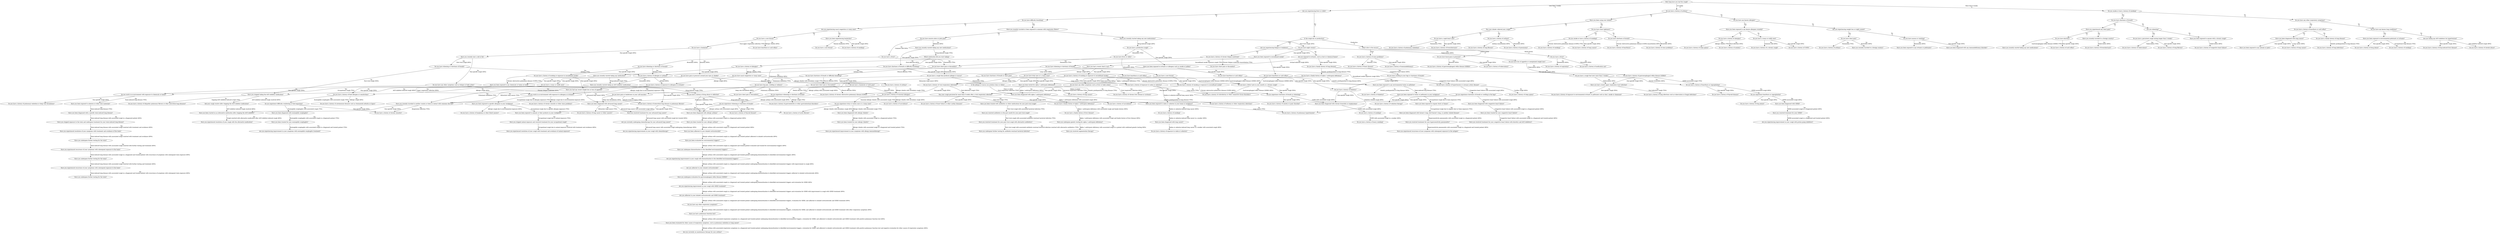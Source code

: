 strict digraph tree {
    Q1 [label="How long have you had the cough?"];
    Q2 [label="Are you experiencing fever or chills?"];
    Q3 [label="Do you have a history of asthma?"];
    Q4 [label="Do you smoke or have a history of smoking?"];
    Q5 [label="Do you have difficulty breathing?"];
    Q6 [label="Is the cough dry or productive?"];
    Q7 [label="Have you been using your inhaler?"];
    Q8 [label="Do you have any known allergies?"];
    Q9 [label="Do you have shortness of breath?"];
    Q10 [label="Do you have any other respiratory symptoms?"];
    Q11 [label="Have you recently traveled or been exposed to someone with respiratory illness?"];
    Q12 [label="Are you experiencing nasal congestion or runny nose?"];
    Q13 [label="Are you experiencing fatigue or weakness?"];
    Q14 [label="What color is the mucus?"];
    Q15 [label="Has your inhaler relieved your cough?"];
    Q16 [label="Do you have chest tightness?"];
    Q17 [label="Have you been exposed to any known allergens recently?"];
    Q18 [label="Are you experiencing weight loss or night sweats?"];
    Q19 [label="Have you experienced any chest pain?"];
    Q20 [label="Are you wheezing?"];
    Q21 [label="Do you have a history of heartburn or acid reflux?"];
    Q22 [label="Do you have any known lung conditions?"];
    Q23 [label="Do you have muscle aches or joint pain?"];
    Q24 [label="Have you recently started taking any new medications?"];
    Q25 [label="Do you have a sore throat?"];
    Q26 [label="Have you been experiencing headaches?"];
    Q27 [label="Do you have a history of chronic fatigue syndrome?"];
    Q28 [label="Are you exposed to irritants, such as dust or chemical fumes?"];
    Q29 [label="Do you have a history of sinus problems?"];
    Q30 [label="Do you have facial pain or pressure?"];
    Q31 [label="Do you have a fever?"];
    Q32 [label="Do you have a rapid heart rate?"];
    Q33 [label="Do you have a history of asthma?"];
    Q34 [label="Do you smoke or have a history of smoking?"];
    Q35 [label="Do you have shortness of breath?"];
    Q36 [label="Do you have a history of allergies?"];
    Q37 [label="Do you have a runny or stuffy nose?"];
    Q38 [label="Do you have chest pain?"];
    Q39 [label="Do you have nausea or vomiting?"];
    Q40 [label="Do you have diarrhea?"];
    Q41 [label="Have you recently traveled to a foreign country?"];
    Q42 [label="Do you have a persistent cough lasting longer than 3 weeks?"];
    Q43 [label="Have you been exposed to anyone with a chronic cough?"];
    Q44 [label="Have you been diagnosed with lung cancer?"];
    Q45 [label="Do you have a family history of lung disease?"];
    Q46 [label="Have you been exposed to environmental pollutants or irritants?"];
    Q47 [label="Are you taking any ACE inhibitors for hypertension?"];
    Q48 [label="Have you recently started taking any new medications?"];
    Q49 [label="Do you have a fever?"];
    Q50 [label="Do you have a productive cough?"];
    Q51 [label="Do you have night sweats?"];
    Q52 [label="Do you have a headache?"];
    Q53 [label="Do you have heartburn or acid reflux?"];
    Q54 [label="Do you have a sore throat?"];
    Q55 [label="Do you have a history of smoking?"];
    Q56 [label="Do you have chest pain or discomfort?"];
    Q57 [label="Do you have a history of allergies?"];
    Q58 [label="Have you had a recent chest x-ray?"];
    Q59 [label="Do you have a family history of lung disease?"];
    Q60 [label="Do you have a history of heart disease?"];
    Q61 [label="Do you have a history of immunodeficiency?"];
    Q62 [label="Do you have a history of gastroesophageal reflux disease (GERD)?"];
    Q63 [label="Do you have a history of tuberculosis?"];
    Q64 [label="Do you have a history of aspiration?"];
    Q65 [label="Do you have a history of medication use?"];
    Q66 [label="Do you have a history of pulmonary embolism?"];
    Q67 [label="Do you have a history of bronchiectasis?"];
    Q68 [label="Do you have a history of lung fibrosis?"];
    Q69 [label="Do you have a history of pneumonia?"];
    Q70 [label="Do you have a history of smoking?"];
    Q71 [label="Do you have a history of lung cancer?"];
    Q72 [label="Do you have a history of heartburn?"];
    Q73 [label="Do you have a history of sinus problems?"];
    Q74 [label="Do you have a history of sleep apnea?"];
    Q75 [label="Do you have a history of anxiety?"];
    Q76 [label="Do you have a history of a chronic cough?"];
    Q77 [label="Do you have a history of COPD?"];
    Q78 [label="Do you have a history of asthma?"];
    Q79 [label="Have you recently traveled to a foreign country?"];
    Q80 [label="Have you been exposed to any irritants or pollutants?"];
    Q81 [label="Have you been diagnosed with any immunodeficiency disorder?"];
    Q82 [label="Have you recently started taking any new medications?"];
    Q83 [label="Do you have a history of acid reflux?"];
    Q84 [label="Do you have a history of bronchiectasis?"];
    Q86 [label="Do you have a history of tuberculosis?"];
    Q87 [label="Do you have a history of lung fibrosis?"];
    Q88 [label="Do you have a history of congestive heart failure?"];
    Q90 [label="Do you have a history of lung cancer?"];
    Q91 [label="Have you been exposed to any animals or pets?"];
    Q92 [label="Do you have a history of lung infections?"];
    Q94 [label="Do you have a history of smoking?"];
    Q95 [label="Do you have a history of drug abuse?"];
    Q96 [label="Do you have a history of alcohol abuse?"];
    Q97 [label="Do you have a history of drug-induced liver disease?"];
    Q106 [label="Which medication did you start taking?"];
    Q107 [label="Do you have shortness of breath or difficulty breathing?"];
    Q108 [label="Do you have chest pain or discomfort?"];
    Q109 [label="Do you have wheezing or shortness of breath?"];
    Q110 [label="Do you have fever or chills?"];
    Q111 [label="Have you been exposed to irritants or allergens such as smoke or pollen?"];
    Q112 [label="Do you have loss of appetite or unexplained weight loss?"];
    Q113 [label="Have you been exposed to secondhand smoke?"];
    Q114 [label="Do you have pain or pressure around your eyes or cheeks?"];
    Q115 [label="Have you recently had a cold or flu?"];
    P116 [label="Do you have leg pain, swelling or redness?"];
    P117 [label="Do you have heartburn or acid reflux?"];
    P118 [label="Do you have shortness of breath or difficulty breathing?"];
    P119 [label="Do you have a cough that produces phlegm or mucus?"];
    P120 [label="Do you have a history of allergies or asthma?"];
    P121 [label="Do you have a history of smoking or exposure to secondhand smoke?"];
    P122 [label="Do you have a sore throat?"];
    P123 [label="Do you have itchy eyes or a runny nose?"];
    P124 [label="Do you have heartburn or acid reflux?"];
    P125 [label="Do you have a cough that lasts more than 3 weeks?"];
    P126 [label="Do you have wheezing or shortness of breath?"];
    P127 [label="Do you have heartburn or acid reflux?"];
    P128 [label="Do you have a headache or tooth pain?"];
    P129 [label="Do you have a runny or stuffy nose?"];
    P130 [label="Do you have wheezing or shortness of breath?"];
    P131 [label="Do you have any other symptoms such as fatigue or body aches?"];
    P132 [label="Do you have pain or tenderness in your calf muscles?"];
    P133 [label="Do you have chest pain or discomfort?"];
    P134 [label="Do you have a bitter taste in your mouth or a chronic cough?"];
    P135 [label="Do you have any other symptoms such as fever or body aches?"];
    P136 [label="Do you have chest pain or discomfort?"];
    P137 [label="Is the phlegm or mucus you produce clear or white?"];
    P138 [label="Do you have a history of asthma?"];
    P139 [label="Do you have a history of exposure to allergens or irritants?"];
    P140 [label="Have you recently started taking an ACE inhibitor medication?"];
    P141 [label="Have you been exposed to any chemicals or toxins at work?"];
    P142 [label="Have you had any recent weight loss or loss of appetite?"];
    P143 [label="Do you have a history of exposure to radon or asbestos?"];
    P144 [label="Do you have a history of smoking or exposure to secondhand smoke?"];
    P145 [label="Do you have a history of viral respiratory infections?"];
    P146 [label="Have you been tested for alpha-1 antitrypsin deficiency?"];
    P147 [label="Have you been exposed to any environmental toxins or pollution?"];
    P148 [label="Do you have a history of heartburn or regurgitation?"];
    P149 [label="Have you had a recent upper respiratory tract infection?"];
    P150 [label="Do you have a history of hypertension or coronary artery disease?"];
    P151 [label="Do you have a history of diabetes?"];
    P152 [label="Do you experience wheezing or shortness of breath?"];
    P153 [label="Do you have a history of seasonal allergies?"];
    P154 [label="Do you work in an environment with exposure to allergens or irritants?"];
    P155 [label="Do you have a history of food allergies or sensitivities?"];
    P156 [label="Have you stopped taking the ACE inhibitor medication?"];
    P157 [label="Do you have a history of drug abuse or addiction?"];
    P158 [label="Do you work in an environment with exposure to chemicals or toxins?"];
    P159 [label="Do you have a history of interstitial lung disease or pulmonary fibrosis?"];
    P160 [label="Have you been diagnosed with advanced lung cancer?"];
    P161 [label="Have you recently traveled to another country or been in contact with someone who has?"];
    P162 [label="Have you been exposed to radon or asbestos in your home or workplace?"];
    P163 [label="Do you have a history of scleroderma or other connective tissue disorders?"];
    P164 [label="Do you experience shortness of breath or wheezing?"];
    P165 [label="Do you have a history of chronic liver disease or cirrhosis?"];
    P166 [label="Has your cough persisted for more than 8 weeks after a viral respiratory infection?"];
    P167 [label="Do you have a history of chronic obstructive pulmonary disease (COPD)?"];
    P168 [label="Have you been diagnosed with alpha-1 antitrypsin deficiency?"];
    P169 [label="Do you have a history of lung cancer?"];
    P170 [label="Have you been exposed to toxins or pollutants in your workplace?"];
    P171 [label="Do you have a history of diabetes?"];
    P172 [label="Do you experience heartburn or regurgitation?"];
    P173 [label="Do you have a history of thyroid disease?"];
    P174 [label="Do you have a history of lung infections such as tuberculosis or fungal infections?"];
    P175 [label="Do you have a history of exposure to environmental irritants or pollutants such as dust, smoke or chemicals?"];
    P176 [label="Do you experience shortness of breath or swelling in the legs?"];
    P177 [label="Do you have a history of sleep apnea?"];
    P178 [label="Do you experience wheezing or shortness of breath?"];
    P179 [label="Do you have a history of gastroenteritis or other gastrointestinal disorders?"];
    P180 [label="Do you experience itchy or watery eyes or a runny nose?"];
    P181 [label="Do you have a history of sarcoidosis?"];
    P182 [label="Have you been exposed to specific allergens in your workplace?"];
    P183 [label="Do you have a history of chronic sinusitis or other sinus problems?"];
    P184 [label="Do you experience difficulty swallowing or food impaction?"];
    P185 [label="Do you have a history of autoimmune diseases such as rheumatoid arthritis or lupus?"];
    P186 [label="Did your cough resolve after stopping the ACE inhibitor medication?"];
    P187 [label="Do you have a history of idiopathic pulmonary fibrosis or other interstitial lung diseases?"];
    P188 [label="Have you been exposed to asbestos or other toxic materials?"];
    P189 [label="Do you have a history of pulmonary embolism or deep vein thrombosis?"];
    P190 [label="Have you received treatment for your advanced lung cancer?"];
    P191 [label="Do you have a history of lung cancer or other cancers?"];
    P192 [label="Do you have a history of smoking?"];
    P193 [label="Do you have a history of pulmonary hypertension?"];
    P194 [label="Have you been diagnosed with chronic bronchitis or emphysema?"];
    P195 [label="Do you have a history of anxiety or panic disorder?"];
    P196 [label="Have you been treated with antibiotics or other medications for your post-viral cough?"];
    P197 [label="Do you have a history of heart failure or other cardiac diseases?"];
    P198 [label="Do you have a family history of alpha-1 antitrypsin deficiency?"];
    P199 [label="Do you have a history of influenza or other respiratory infections?"];
    P200 [label="Have you been exposed to organic dusts or fumes?"];
    P201 [label="Do you have a history of radiation therapy?"];
    P202 [label="Have you been diagnosed with GERD?"];
    P203 [label="Do you have a history of drug abuse?"];
    P204 [label="Have you been diagnosed with congestive heart failure?"];
    P205 [label="Do you have a history of sarcoidosis?"];
    P206 [label="Have you been diagnosed with allergic asthma?"];
    P207 [label="Do you have a history of thyroid disease?"];
    P208 [label="Have you been diagnosed with allergic rhinitis?"];
    P209 [label="Do you have a history of cystic fibrosis?"];
    P210 [label="Have you been exposed to animals or their products in your workplace?"];
    P211 [label="Do you have a history of lymphoma or other blood cancers?"];
    P212 [label="Have you been diagnosed with eosinophilic esophagitis?"];
    P213 [label="Do you have a history of chronic sinusitis?"];
    P214 [label="Have you been started on an alternative medication after stopping the ACE inhibitor?"];
    Q130 [label="Do you have nasal congestion or runny nose?"];
    Q131 [label="Have you recently started taking any medication?"];
    Q132 [label="Do you have shortness of breath or chest pain?"];
    Q133 [label="Do you have a history of smoking or exposure to secondhand smoke?"];
    Q134 [label="Do you have a family history of alpha-1 antitrypsin deficiency?"];
    Q135 [label="Do you have a history of gastroesophageal reflux disease (GERD)?"];
    Q136 [label="Do you have swelling in your legs or shortness of breath?"];
    P216 [label="Have you been diagnosed with a specific toxin-induced lung disease?"];
    P218 [label="Are you currently undergoing chemotherapy for your advanced lung cancer?"];
    P220 [label="Have you been diagnosed with lung cancer?"];
    P222 [label="Do you have a history of smoking?"];
    P224 [label="Have you received antibiotics in the past month for your post-viral cough?"];
    P226 [label="Do you have a family history of liver disease?"];
    P228 [label="Have you been diagnosed with farmer's lung, bird fancier's lung, or another related disease?"];
    P230 [label="Have you received treatment for your GERD?"];
    P232 [label="Have you been treated for your congestive heart failure?"];
    P234 [label="Have you been treated for your allergic asthma?"];
    P236 [label="Have you been treated for your allergic rhinitis?"];
    P238 [label="Have you stopped animal exposure and received treatment for your occupational cough?"];
    P240 [label="Have you been treated for your eosinophilic esophagitis?"];
    P242 [label="Have you experienced resolution of your cough with the alternative medication?"];
    P244 [label="Have you stopped exposure to the toxin and undergone treatment for your toxin-induced lung disease?"];
    P246 [label="Are you experiencing improvement in your cough with chemotherapy?"];
    P248 [label="Do you have a history of exposure to radon or asbestos?"];
    P250 [label="Do you have a history of heavy smoking?"];
    P252 [label="Have you received treatment for your post-viral cough with alternative antibiotics?"];
    P254 [label="Have you undergone genetic testing for alpha-1 antitrypsin deficiency?"];
    P256 [label="Have you received treatment for your hypersensitivity pneumonitis?"];
    P258 [label="Are you experiencing improvement in your cough with proton pump inhibitors?"];
    P260 [label="Have you received treatment for your congestive heart failure with diuretics and ACE inhibitors?"];
    P262 [label="Have you been adherent to your inhaled corticosteroids?"];
    P264 [label="Have you experienced improvement in your symptoms with allergy immunotherapy?"];
    P266 [label="Have you experienced resolution of your cough with treatment and avoidance of animal exposure?"];
    P268 [label="Are you experiencing improvement in your symptoms with eosinophilic esophagitis treatment?"];
    P272 [label="Have you experienced resolution of your symptoms with treatment and avoidance of the toxin?"];
    P280 [label="Have you undergone further testing for antibiotic-resistant bacterial infection?"];
    P282 [label="Have you received augmentation therapy?"];
    P284 [label="Have you experienced recurrence of your symptoms with subsequent exposure to the antigen?"];
    P290 [label="Have you been evaluated for environmental triggers?"];
    P298 [label="Have you undergone further testing for the toxin?"];
    P306 [label="Have you undergone desensitization to the identified environmental triggers?"];
    P308 [label="Have you experienced recurrence of your symptoms with subsequent exposure to the toxin?"];
    P310 [label="Are you experiencing improvement in your cough with desensitization to the identified environmental triggers?"];
    P312 [label="Have you undergone further testing for the toxin?"];
    P314 [label="Are you adherent to your inhaled corticosteroids?"];
    P316 [label="Have you experienced recurrence of your symptoms with subsequent exposure to the toxin?"];
    P318 [label="Have you undergone evaluation for gastroesophageal reflux disease (GERD)?"];
    P322 [label="Are you experiencing improvement in your cough with GERD treatment?"];
    P324 [label="Are you adherent to your inhaled corticosteroids and GERD treatment?"];
    P320 [label="Have you undergone further testing for the toxin?"];
    P326 [label="Do you have any other respiratory symptoms?"];
    P330 [label="Have you had a pulmonary function test?"];
    P331 [label="Have you been evaluated for other causes of respiratory symptoms, such as pulmonary embolism or lung cancer?"];
    P332 [label="Are you currently on maintenance therapy for your asthma?"];
    Q1 -> Q2 [label="Less than 3 weeks\n ()"];
    Q1 -> Q3 [label="3-8 weeks\n ()"];
    Q1 -> Q4 [label="More than 8 weeks\n ()"];
    Q2 -> Q5 [label="Yes\n ()"];
    Q2 -> Q6 [label="No\n ()"];
    Q3 -> Q7 [label="Yes\n ()"];
    Q3 -> Q8 [label="No\n ()"];
    Q4 -> Q9 [label="Yes\n ()"];
    Q4 -> Q10 [label="No\n ()"];
    Q5 -> Q11 [label="Yes\n ()"];
    Q5 -> Q12 [label="No\n ()"];
    Q6 -> Q13 [label="Dry\n ()"];
    Q6 -> Q14 [label="Productive\n ()"];
    Q7 -> Q15 [label="Yes\n ()"];
    Q7 -> Q16 [label="No\n ()"];
    Q8 -> Q17 [label="Yes\n ()"];
    Q8 -> Q18 [label="No\n ()"];
    Q9 -> Q19 [label="Yes\n ()"];
    Q9 -> Q20 [label="No\n ()"];
    Q10 -> Q21 [label="Yes\n ()"];
    Q10 -> Q22 [label="No\n ()"];
    Q11 -> Q23 [label="Yes\n ()"];
    Q11 -> Q24 [label="No\n ()"];
    Q12 -> Q25 [label="Yes\n ()"];
    Q12 -> Q26 [label="No\n ()"];
    Q13 -> Q27 [label="Yes\n ()"];
    Q13 -> Q28 [label="No\n ()"];
    Q14 -> Q29 [label="Clear\n ()"];
    Q14 -> Q30 [label="Yellow-green\n ()"];
    Q14 -> Q31 [label="Rusty-brown\n ()"];
    Q15 -> Q32 [label="Yes\n ()"];
    Q15 -> Q33 [label="No\n ()"];
    Q16 -> Q34 [label="Yes\n ()"];
    Q16 -> Q35 [label="No\n ()"];
    Q17 -> Q36 [label="Yes\n ()"];
    Q17 -> Q37 [label="No\n ()"];
    Q18 -> Q38 [label="Yes\n ()"];
    Q18 -> Q39 [label="No\n ()"];
    Q19 -> Q40 [label="Yes\n ()"];
    Q19 -> Q41 [label="No\n ()"];
    Q20 -> Q42 [label="Yes\n ()"];
    Q20 -> Q43 [label="No\n ()"];
    Q21 -> Q44 [label="Yes\n ()"];
    Q21 -> Q45 [label="No\n ()"];
    Q22 -> Q46 [label="Yes\n ()"];
    Q22 -> Q47 [label="No\n ()"];
    Q23 -> Q48 [label="Yes\nInfluenza (60%)"];
    Q23 -> Q49 [label="No\nCommon cold (50%)"];
    Q24 -> Q50 [label="Yes\nDrug-induced cough (40%)"];
    Q24 -> Q51 [label="No\nPost-viral cough (45%)"];
    Q25 -> Q52 [label="Yes\nViral upper respiratory infection (70%)"];
    Q25 -> Q53 [label="No\nAllergic rhinitis (65%)"];
    Q26 -> Q54 [label="Yes\nTension headache (55%)"];
    Q26 -> Q55 [label="No\nNon-specific cough (50%)"];
    Q27 -> Q56 [label="Yes\nChronic fatigue syndrome exacerbation (75%)"];
    Q27 -> Q57 [label="No\nViral infection (60%)"];
    Q28 -> Q58 [label="Yes\nIrritant-induced cough (80%)"];
    Q28 -> Q59 [label="No\nNon-specific cough (50%)"];
    Q29 -> Q60 [label="Yes\nSinusitis (75%)"];
    Q29 -> Q61 [label="No\nNon-specific cough (50%)"];
    Q30 -> Q62 [label="Yes\nSinusitis (85%)"];
    Q30 -> Q63 [label="No\nNon-specific cough (50%)"];
    Q31 -> Q64 [label="Yes\nPneumonia (60%)"];
    Q31 -> Q65 [label="No\nBronchitis (50%)"];
    Q32 -> Q66 [label="Yes\nPneumonia (70%)"];
    Q32 -> Q67 [label="No\nNon-specific cough (50%)"];
    Q33 -> Q68 [label="Yes\nAsthma exacerbation (80%)"];
    Q33 -> Q69 [label="No\nBronchitis (60%)"];
    Q34 -> Q70 [label="Yes\nChronic obstructive pulmonary disease (COPD) (75%)"];
    Q34 -> Q71 [label="No\nNon-specific cough (50%)"];
    Q35 -> Q72 [label="Yes\nChronic obstructive pulmonary disease (COPD) exacerbation (80%)"];
    Q35 -> Q73 [label="No\nBronchitis (60%)"];
    Q36 -> Q74 [label="Yes\nAllergic rhinitis (70%)"];
    Q36 -> Q75 [label="No\nViral infection (55%)"];
    Q37 -> Q76 [label="Yes\nCommon cold (65%)"];
    Q37 -> Q77 [label="No\nNon-specific cough (50%)"];
    Q38 -> Q78 [label="Yes\nPneumonia (75%)"];
    Q38 -> Q79 [label="No\nBronchitis (60%)"];
    Q39 -> Q80 [label="Yes\nPneumonia (60%)"];
    Q39 -> Q81 [label="No\nNon-specific cough (50%)"];
    Q40 -> Q82 [label="Yes\nGastroesophageal reflux disease (GERD) (70%)"];
    Q40 -> Q83 [label="No\nNon-specific cough (50%)"];
    Q41 -> Q84 [label="Yes\nTuberculosis (80%)"];
    Q42 -> Q86 [label="Yes\nTuberculosis (70%)"];
    Q42 -> Q87 [label="No\nNon-specific cough (50%)"];
    Q43 -> Q88 [label="Yes\nTuberculosis (80%)"];
    Q44 -> Q90 [label="Yes\nLung cancer (90%)"];
    Q44 -> Q91 [label="No\nNon-specific cough (50%)"];
    Q45 -> Q92 [label="Yes\nGenetic predisposition to lung disease (70%)"];
    Q46 -> Q94 [label="Yes\nOccupational lung disease (75%)"];
    Q46 -> Q95 [label="No\nNon-specific cough (50%)"];
    Q47 -> Q96 [label="Yes\nACE inhibitor-induced cough (90%)"];
    Q47 -> Q97 [label="No\nNon-specific cough (50%)"];
    Q48 -> Q106 [label="Yes\nDrug-induced cough (75%)"];
    Q48 -> Q107 [label="No\nNon-specific cough (50%)"];
    Q49 -> Q108 [label="Yes\nPneumonia (75%)"];
    Q49 -> Q109 [label="No\nBronchitis (60%)"];
    Q50 -> Q110 [label="Yes\nBronchitis (70%)"];
    Q50 -> Q111 [label="No\nNon-specific cough (50%)"];
    Q51 -> Q112 [label="Yes\nTuberculosis (80%)"];
    Q51 -> Q113 [label="No\nNon-specific cough (50%)"];
    Q52 -> Q114 [label="Yes\nSinusitis (60%)"];
    Q52 -> Q115 [label="No\nNon-specific cough (50%)"];
    Q57 -> Q130 [label="Yes\nAllergic rhinitis (70%)"];
    Q57 -> Q131 [label="No\nNon-specific cough (50%)"];
    Q58 -> Q132 [label="Yes\nLung cancer (80%)"];
    Q58 -> Q133 [label="No\nNon-specific cough (50%)"];
    Q59 -> Q134 [label="Yes\nGenetic predisposition to lung disease (70%)"];
    Q59 -> Q135 [label="No\nNon-specific cough (50%)"];
    Q60 -> Q136 [label="Yes\nCongestive heart failure (80%)"];
    Q106 -> Q107 [label="PCM\nNon-specific cough (50%)"];
    Q107 -> P116 [label="Yes\nPulmonary embolism (80%)"];
    Q107 -> P117 [label="No\nNon-specific cough (50%)"];
    Q108 -> P118 [label="Yes\nPleural effusion (70%)"];
    Q108 -> P119 [label="No\nPneumonia (50%)"];
    Q109 -> P120 [label="Yes\nAsthma (70%)"];
    Q109 -> P121 [label="No\nNon-specific cough (50%)"];
    Q110 -> Q108 [label="Yes\nPneumonia (75%)"];
    Q110 -> P122 [label="No\nBronchitis (50%)"];
    Q111 -> P123 [label="Yes\nAllergic cough (60%)"];
    Q111 -> P124 [label="No\nNon-specific cough (50%)"];
    Q112 -> P125 [label="Yes\nTuberculosis (90%)"];
    Q113 -> P126 [label="Yes\nSecondhand smoke exposure cough (70%)"];
    Q113 -> P127 [label="No\nNon-specific cough (50%)"];
    Q114 -> P128 [label="Yes\nSinusitis (80%)"];
    Q114 -> P129 [label="No\nNon-specific cough (50%)"];
    Q115 -> P130 [label="Yes\nPost-viral cough (60%)"];
    Q115 -> P131 [label="No\nNon-specific cough (50%)"];
    P116 -> P132 [label="Yes\nDeep vein thrombosis (80%)"];
    P116 -> P133 [label="No\nPulmonary embolism (50%)"];
    P117 -> P134 [label="Yes\nGastroesophageal reflux disease (GERD) (60%)"];
    P117 -> P135 [label="No\nNon-specific cough (50%)"];
    P118 -> P116 [label="Yes\nPulmonary embolism (70%)"];
    P118 -> P136 [label="No\nPleural effusion (50%)"];
    P119 -> P137 [label="Yes\nPneumonia (70%)"];
    P119 -> P138 [label="No\nNon-specific cough (50%)"];
    P120 -> P139 [label="Yes\nAsthma (80%)"];
    P120 -> P140 [label="No\nBronchitis (50%)"];
    P121 -> P141 [label="Yes\nChronic obstructive pulmonary disease (COPD) (70%)"];
    P121 -> P142 [label="No\nNon-specific cough (50%)"];
    P122 -> P143 [label="Yes\nPost-nasal drip (60%)"];
    P122 -> P144 [label="No\nNon-specific cough (50%)"];
    P123 -> P145 [label="Yes\nAllergic cough (70%)"];
    P123 -> P146 [label="No\nNon-specific cough (50%)"];
    P124 -> P134 [label="Yes\nGastroesophageal reflux disease (GERD) (60%)"];
    P124 -> P147 [label="No\nNon-specific cough (50%)"];
    P125 -> P148 [label="Yes\nChronic bronchitis (80%)"];
    P125 -> P149 [label="No\nTuberculosis (50%)"];
    P126 -> P120 [label="Yes\nAsthma (70%)"];
    P126 -> P150 [label="No\nSecondhand smoke exposure cough (50%)"];
    P127 -> P134 [label="Yes\nGastroesophageal reflux disease (GERD) (60%)"];
    P127 -> P151 [label="No\nNon-specific cough (50%)"];
    P128 -> P152 [label="Yes\nDental abscess (70%)"];
    P128 -> P153 [label="No\nSinusitis (50%)"];
    P129 -> P154 [label="Yes\nUpper respiratory infection (60%)"];
    P129 -> P155 [label="No\nNon-specific cough (50%)"];
    P130 -> P120 [label="Yes\nAsthma (70%)"];
    P130 -> P156 [label="No\nPost-viral cough (50%)"];
    P131 -> P157 [label="Yes\nChronic fatigue syndrome (60%)"];
    P131 -> P158 [label="No\nNon-specific cough (50%)"];
    P132 -> P159 [label="Yes\nMuscle strain or injury (70%)"];
    P132 -> P160 [label="No\nDeep vein thrombosis (50%)"];
    P133 -> P161 [label="Yes\nPulmonary embolism (70%)"];
    P133 -> P162 [label="No\nNon-specific cough (50%)"];
    P134 -> P163 [label="Yes\nGastroesophageal reflux disease (GERD) (80%)"];
    P134 -> P164 [label="No\nNon-specific cough (50%)"];
    P135 -> P165 [label="Yes\nViral respiratory infection (60%)"];
    P135 -> P166 [label="No\nNon-specific cough (50%)"];
    P136 -> P161 [label="Yes\nPulmonary embolism (70%)"];
    P136 -> P167 [label="No\nPleural effusion (50%)"];
    P137 -> P168 [label="Clear or white\nViral respiratory infection (70%)"];
    P137 -> P169 [label="Yellow or green\nBacterial respiratory infection (70%)"];
    P138 -> P152 [label="Yes\nAllergic asthma with associated cough (80%)"];
    P138 -> P153 [label="No\nAllergic rhinitis with secondary cough (70%)"];
    P139 -> P154 [label="Yes\nAllergic cough due to environmental exposure (70%)"];
    P139 -> P155 [label="No\nAllergic cough (60%)"];
    P140 -> P156 [label="Yes\nACE inhibitor-induced cough (80%)"];
    P140 -> P157 [label="No\nDrug-induced cough (70%)"];
    P141 -> P158 [label="Yes\nOccupational cough (70%)"];
    P141 -> P159 [label="No\nNon-specific cough (50%)"];
    P142 -> P160 [label="Yes\nAdvanced lung cancer (80%)"];
    P142 -> P161 [label="No\nMetastatic lung cancer (70%)"];
    P143 -> P162 [label="Yes\nRadon or asbestos-induced lung cancer (80%)"];
    P143 -> P163 [label="No\nLung cancer (70%)"];
    P144 -> P164 [label="Yes\nChronic obstructive pulmonary disease (COPD) (80%)"];
    P144 -> P165 [label="No\nNon-specific cough (50%)"];
    P145 -> P166 [label="Yes\nPost-infectious cough (70%)"];
    P145 -> P167 [label="No\nNon-specific cough (50%)"];
    P146 -> P168 [label="Yes\nAlpha-1 antitrypsin deficiency (90%)"];
    P146 -> P169 [label="No\nGenetic predisposition to lung disease (70%)"];
    P147 -> P170 [label="Yes\nToxin-induced lung disease (70%)"];
    P147 -> P171 [label="No\nGenetic predisposition to lung disease (60%)"];
    P148 -> P172 [label="Yes\nGERD-associated cough (80%)"];
    P148 -> P173 [label="No\nNon-specific cough (50%)"];
    P149 -> P174 [label="Yes\nPost-infectious cough (70%)"];
    P149 -> P175 [label="No\nNon-specific cough (50%)"];
    P150 -> P176 [label="Yes\nCongestive heart failure with associated cough (80%)"];
    P150 -> P177 [label="No\nCardiac cough (60%)"];
    P151 -> P193 [label="Yes\nDiabetes-related cough (60%)"];
    P151 -> P194 [label="No\nNon-specific cough (50%)"];
    P152 -> P178 [label="Yes\nAllergic asthma with associated cough (80%)"];
    P152 -> P179 [label="No\nAllergic cough (70%)"];
    P153 -> P180 [label="Yes\nSeasonal allergic rhinitis with associated cough (70%)"];
    P153 -> P181 [label="No\nAllergic rhinitis with secondary cough (60%)"];
    P154 -> P182 [label="Yes\nOccupational cough due to allergen exposure (70%)"];
    P154 -> P183 [label="No\nAllergic cough due to environmental exposure (60%)"];
    P155 -> P184 [label="Yes\nEosinophilic esophagitis with associated cough (70%)"];
    P155 -> P185 [label="No\nAllergic cough (60%)"];
    P156 -> P186 [label="Yes\nACE inhibitor-induced cough resolved (80%)"];
    P156 -> P187 [label="No\nOngoing ACE inhibitor-induced cough (70%)"];
    P157 -> P205 [label="Yes\nDrug-induced cough (70%)"];
    P157 -> P206 [label="No\nNon-specific cough (50%)"];
    P158 -> P188 [label="Yes\nToxin-induced lung disease (70%)"];
    P158 -> P189 [label="No\nNon-specific cough (50%)"];
    P159 -> P209 [label="Yes\nInterstitial lung disease (70%)"];
    P159 -> P210 [label="No\nNon-specific cough (50%)"];
    P160 -> P190 [label="Yes\nAdvanced lung cancer with associated cough (90%)"];
    P160 -> P191 [label="No\nMetastatic lung cancer (70%)"];
    P161 -> P213 [label="Yes\nRespiratory infection (70%)"];
    P161 -> P214 [label="No\nNon-specific cough (50%)"];
    P162 -> P192 [label="Yes\nRadon or asbestos-induced lung cancer (80%)"];
    P162 -> P193 [label="No\nLung cancer (70%)"];
    P164 -> P194 [label="Yes\nCOPD with associated cough (80%)"];
    P164 -> P195 [label="No\nNon-specific cough (50%)"];
    P166 -> P196 [label="Yes\nPost-viral cough (70%)"];
    P166 -> P197 [label="No\nNon-specific cough (50%)"];
    P168 -> P198 [label="Yes\nAlpha-1 antitrypsin deficiency with associated cough (90%)"];
    P168 -> P199 [label="No\nGenetic predisposition to lung disease (70%)"];
    P170 -> P200 [label="Yes\nOccupational cough due to toxin exposure (70%)"];
    P170 -> P201 [label="No\nNon-specific cough (50%)"];
    P172 -> P202 [label="Yes\nGERD-associated cough (80%)"];
    P172 -> P203 [label="No\nNon-specific cough (50%)"];
    P176 -> P204 [label="Yes\nCongestive heart failure with associated cough (80%)"];
    P176 -> P205 [label="No\nNon-specific cough (50%)"];
    P178 -> P206 [label="Yes\nAllergic asthma with associated cough (80%)"];
    P178 -> P207 [label="No\nAllergic cough (70%)"];
    P180 -> P208 [label="Yes\nAllergic rhinitis with associated cough (70%)"];
    P180 -> P209 [label="No\nAllergic rhinitis with secondary cough (60%)"];
    P182 -> P210 [label="Yes\nOccupational cough due to specific allergen exposure (70%)"];
    P182 -> P211 [label="No\nAllergic cough due to environmental exposure (60%)"];
    P184 -> P212 [label="Yes\nEosinophilic esophagitis with associated cough (70%)"];
    P184 -> P213 [label="No\nNon-specific cough (50%)"];
    P186 -> P214 [label="Yes\nACE inhibitor-induced cough resolved (80%)"];
    P188 -> P216 [label="Yes\nToxin-induced lung disease (70%)"];
    P190 -> P218 [label="Yes\nAdvanced lung cancer with associated cough but treated (90%)"];
    P192 -> P220 [label="Yes\nRadon or asbestos-induced lung cancer in a smoker (90%)"];
    P194 -> P222 [label="Yes\nCOPD with associated cough (80%)"];
    P196 -> P224 [label="Yes\nPost-viral cough with associated bacterial infection (70%)"];
    P198 -> P226 [label="Yes\nAlpha-1 antitrypsin deficiency with associated cough and family history (90%)"];
    P200 -> P228 [label="Yes\nOccupational cough due to organic dust or fume exposure (70%)"];
    P202 -> P230 [label="Yes\nGERD-associated cough in a diagnosed patient (80%)"];
    P204 -> P232 [label="Yes\nCongestive heart failure with associated cough in a diagnosed patient (80%)"];
    P206 -> P234 [label="Yes\nAllergic asthma with associated cough in a diagnosed patient (80%)"];
    P208 -> P236 [label="Yes\nAllergic rhinitis with associated cough in a diagnosed patient (70%)"];
    P210 -> P238 [label="Yes\nOccupational cough due to animal exposure (70%)"];
    P212 -> P240 [label="Yes\nEosinophilic esophagitis with associated cough in a diagnosed patient (70%)"];
    P214 -> P242 [label="Yes\nCough resolved with alternative medication after ACE inhibitor-induced cough (80%)"];
    Q130 -> P138 [label="Yes\nAllergic rhinitis with secondary cough (70%)"];
    Q130 -> P139 [label="No\nAllergic cough (60%)"];
    Q131 -> P140 [label="Yes\nDrug-induced cough (70%)"];
    Q131 -> P141 [label="No\nNon-specific cough (50%)"];
    Q132 -> P142 [label="Yes\nMetastatic lung cancer (80%)"];
    Q132 -> P143 [label="No\nLung cancer (70%)"];
    Q133 -> P144 [label="Yes\nChronic obstructive pulmonary disease (COPD) (70%)"];
    Q133 -> P145 [label="No\nNon-specific cough (50%)"];
    Q134 -> P146 [label="Yes\nAlpha-1 antitrypsin deficiency (70%)"];
    Q134 -> P147 [label="No\nGenetic predisposition to lung disease (60%)"];
    Q135 -> P148 [label="Yes\nGERD-associated cough (70%)"];
    Q135 -> P149 [label="No\nNon-specific cough (50%)"];
    Q136 -> P150 [label="Yes\nCongestive heart failure with associated cough (80%)"];
    Q136 -> P151 [label="No\nCardiac cough (60%)"];
    P216 -> P244 [label="Yes\nToxin-induced lung disease with associated cough in a diagnosed patient (80%)"];
    P218 -> P246 [label="Yes\nAdvanced lung cancer with associated cough undergoing chemotherapy (90%)"];
    P220 -> P248 [label="Yes\nRadon or asbestos-induced lung cancer in a smoker with associated cough (90%)"];
    P222 -> P250 [label="Yes\nCOPD with associated cough in a smoker (80%)"];
    P224 -> P252 [label="Yes\nPost-viral cough with associated antibiotic-resistant bacterial infection (70%)"];
    P226 -> P254 [label="Yes\nAlpha-1 antitrypsin deficiency with associated cough and family history of liver disease (90%)"];
    P228 -> P256 [label="Yes\nHypersensitivity pneumonitis with associated cough in a diagnosed patient (80%)"];
    P230 -> P258 [label="Yes\nGERD-associated cough in a diagnosed and treated patient (80%)"];
    P232 -> P260 [label="Yes\nCongestive heart failure with associated cough in a diagnosed and treated patient (80%)"];
    P234 -> P262 [label="Yes\nAllergic asthma with associated cough in a diagnosed and treated patient (80%)"];
    P236 -> P264 [label="Yes\nAllergic rhinitis with associated cough in a diagnosed and treated patient (70%)"];
    P238 -> P266 [label="Yes\nOccupational cough due to animal exposure resolved with treatment and avoidance (80%)"];
    P240 -> P268 [label="Yes\nEosinophilic esophagitis with associated cough in a diagnosed and treated patient (70%)"];
    P244 -> P272 [label="Yes\nToxin-induced lung disease with associated cough resolved with treatment and avoidance (80%)"];
    P252 -> P280 [label="Yes\nPost-viral cough with associated antibiotic-resistant bacterial infection resolved with alternative antibiotics (70%)"];
    P254 -> P282 [label="Yes\nAlpha-1 antitrypsin deficiency with associated cough in a patient with confirmed genetic testing (90%)"];
    P256 -> P284 [label="Yes\nHypersensitivity pneumonitis with associated cough in a diagnosed and treated patient (80%)"];
    P262 -> P290 [label="Yes\nAllergic asthma with associated cough in a diagnosed and treated patient adherent to inhaled corticosteroids (80%)"];
    P272 -> P298 [label="Yes\nToxin-induced lung disease with associated cough resolved with treatment and avoidance (80%)"];
    P290 -> P306 [label="Yes\nAllergic asthma with associated cough in a diagnosed and treated patient evaluated and treated for environmental triggers (80%)"];
    P298 -> P308 [label="Yes\nToxin-induced lung disease with associated cough resolved with further testing and treatment (80%)"];
    P306 -> P310 [label="Yes\nAllergic asthma with associated cough in a diagnosed and treated patient undergoing desensitization to identified environmental triggers (80%)"];
    P308 -> P312 [label="Yes\nToxin-induced lung disease with associated cough in a diagnosed and treated patient with recurrence of symptoms with subsequent toxin exposure (80%)"];
    P310 -> P314 [label="Yes\nAllergic asthma with associated cough in a diagnosed and treated patient undergoing desensitization to identified environmental triggers with improvement in cough (80%)"];
    P312 -> P316 [label="Yes\nToxin-induced lung disease with associated cough resolved with further testing and treatment (80%)"];
    P314 -> P318 [label="Yes\nAllergic asthma with associated cough in a diagnosed and treated patient undergoing desensitization to identified environmental triggers adherent to inhaled corticosteroids (80%)"];
    P316 -> P320 [label="Yes\nToxin-induced lung disease with associated cough in a diagnosed and treated patient with recurrence of symptoms with subsequent toxin exposure (80%)"];
    P318 -> P322 [label="Yes\nAllergic asthma with associated cough in a diagnosed and treated patient undergoing desensitization to identified environmental triggers and evaluation for GERD (80%)"];
    P322 -> P324 [label="Yes\nAllergic asthma with associated cough in a diagnosed and treated patient undergoing desensitization to identified environmental triggers and evaluation for GERD with improvement in cough with GERD treatment (80%)"];
    P324 -> P326 [label="Yes\nAllergic asthma with associated cough in a diagnosed and treated patient undergoing desensitization to identified environmental triggers, evaluation for GERD, and adherent to inhaled corticosteroids and GERD treatment (80%)"];
    P326 -> P330 [label="Yes\nAllergic asthma with associated cough in a diagnosed and treated patient undergoing desensitization to identified environmental triggers, evaluation for GERD, and adherent to inhaled corticosteroids and GERD treatment with other respiratory symptoms (80%)"];
    P330 -> P331 [label="Yes\nAllergic asthma with associated respiratory symptoms in a diagnosed and treated patient undergoing desensitization to identified environmental triggers, evaluation for GERD, and adherent to inhaled corticosteroids and GERD treatment with positive pulmonary function test (80%)"];
    P331 -> P332 [label="Yes\nAllergic asthma with associated respiratory symptoms in a diagnosed and treated patient undergoing desensitization to identified environmental triggers, evaluation for GERD, and adherent to inhaled corticosteroids and GERD treatment with positive pulmonary function test and negative evaluation for other causes of respiratory symptoms (80%)"];
}

